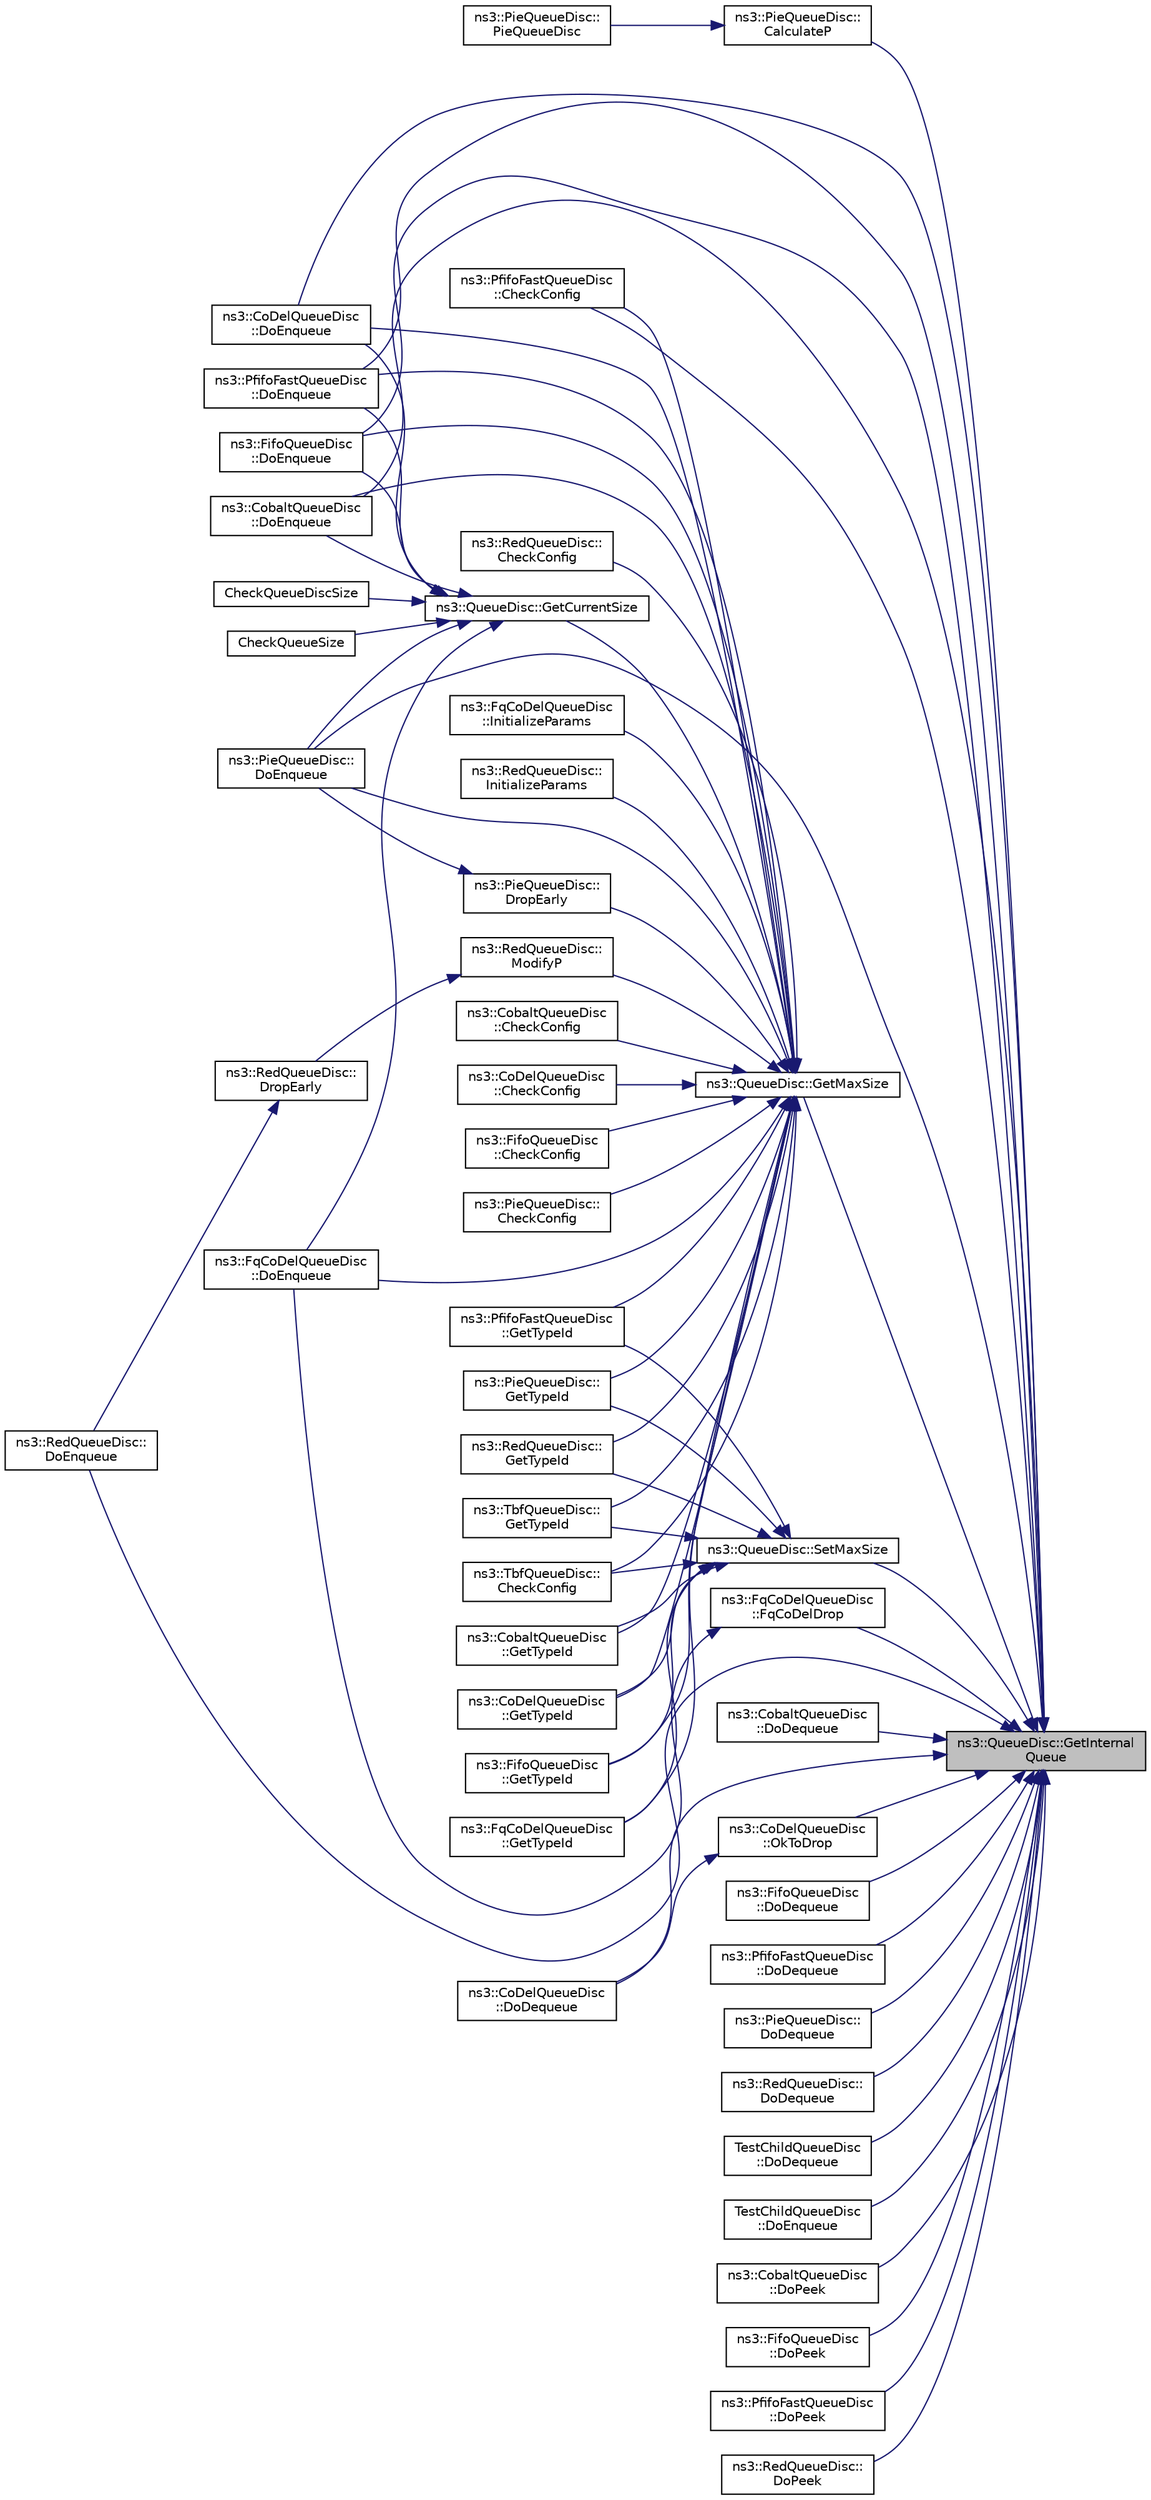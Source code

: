 digraph "ns3::QueueDisc::GetInternalQueue"
{
 // LATEX_PDF_SIZE
  edge [fontname="Helvetica",fontsize="10",labelfontname="Helvetica",labelfontsize="10"];
  node [fontname="Helvetica",fontsize="10",shape=record];
  rankdir="RL";
  Node1 [label="ns3::QueueDisc::GetInternal\lQueue",height=0.2,width=0.4,color="black", fillcolor="grey75", style="filled", fontcolor="black",tooltip="Get the i-th internal queue."];
  Node1 -> Node2 [dir="back",color="midnightblue",fontsize="10",style="solid",fontname="Helvetica"];
  Node2 [label="ns3::PieQueueDisc::\lCalculateP",height=0.2,width=0.4,color="black", fillcolor="white", style="filled",URL="$classns3_1_1_pie_queue_disc.html#a43714379ecc42291464ea1e861ac6633",tooltip="Periodically update the drop probability based on the delay samples: not only the current delay sampl..."];
  Node2 -> Node3 [dir="back",color="midnightblue",fontsize="10",style="solid",fontname="Helvetica"];
  Node3 [label="ns3::PieQueueDisc::\lPieQueueDisc",height=0.2,width=0.4,color="black", fillcolor="white", style="filled",URL="$classns3_1_1_pie_queue_disc.html#ad960f4cf2fd0d2c6e25e05c4cbb12ef8",tooltip="PieQueueDisc Constructor."];
  Node1 -> Node4 [dir="back",color="midnightblue",fontsize="10",style="solid",fontname="Helvetica"];
  Node4 [label="ns3::PfifoFastQueueDisc\l::CheckConfig",height=0.2,width=0.4,color="black", fillcolor="white", style="filled",URL="$classns3_1_1_pfifo_fast_queue_disc.html#a9fa5e68b79b7431cd734f4e8845bdced",tooltip="Check whether the current configuration is correct."];
  Node1 -> Node5 [dir="back",color="midnightblue",fontsize="10",style="solid",fontname="Helvetica"];
  Node5 [label="ns3::CobaltQueueDisc\l::DoDequeue",height=0.2,width=0.4,color="black", fillcolor="white", style="filled",URL="$classns3_1_1_cobalt_queue_disc.html#a1c62d3ba0ac9ff28b4779337ef0c36f7",tooltip="This function actually extracts a packet from the queue disc."];
  Node1 -> Node6 [dir="back",color="midnightblue",fontsize="10",style="solid",fontname="Helvetica"];
  Node6 [label="ns3::CoDelQueueDisc\l::DoDequeue",height=0.2,width=0.4,color="black", fillcolor="white", style="filled",URL="$classns3_1_1_co_del_queue_disc.html#a6128cb8655b87b67f04424c68058e751",tooltip="Remove a packet from queue based on the current state If we are in dropping state,..."];
  Node1 -> Node7 [dir="back",color="midnightblue",fontsize="10",style="solid",fontname="Helvetica"];
  Node7 [label="ns3::FifoQueueDisc\l::DoDequeue",height=0.2,width=0.4,color="black", fillcolor="white", style="filled",URL="$classns3_1_1_fifo_queue_disc.html#a419f0ddfd2874c05f2454660d4772a79",tooltip="This function actually extracts a packet from the queue disc."];
  Node1 -> Node8 [dir="back",color="midnightblue",fontsize="10",style="solid",fontname="Helvetica"];
  Node8 [label="ns3::PfifoFastQueueDisc\l::DoDequeue",height=0.2,width=0.4,color="black", fillcolor="white", style="filled",URL="$classns3_1_1_pfifo_fast_queue_disc.html#aa5fe80fa033b5df94f626d99e99d52f3",tooltip="This function actually extracts a packet from the queue disc."];
  Node1 -> Node9 [dir="back",color="midnightblue",fontsize="10",style="solid",fontname="Helvetica"];
  Node9 [label="ns3::PieQueueDisc::\lDoDequeue",height=0.2,width=0.4,color="black", fillcolor="white", style="filled",URL="$classns3_1_1_pie_queue_disc.html#a7e3501e4e4a58b13d619f983a303e9cf",tooltip="This function actually extracts a packet from the queue disc."];
  Node1 -> Node10 [dir="back",color="midnightblue",fontsize="10",style="solid",fontname="Helvetica"];
  Node10 [label="ns3::RedQueueDisc::\lDoDequeue",height=0.2,width=0.4,color="black", fillcolor="white", style="filled",URL="$classns3_1_1_red_queue_disc.html#a166dbfb99b576f2ff6e1d1871b6afb14",tooltip="This function actually extracts a packet from the queue disc."];
  Node1 -> Node11 [dir="back",color="midnightblue",fontsize="10",style="solid",fontname="Helvetica"];
  Node11 [label="TestChildQueueDisc\l::DoDequeue",height=0.2,width=0.4,color="black", fillcolor="white", style="filled",URL="$class_test_child_queue_disc.html#ae498d799c4ead8dd870d589d0ac04544",tooltip="This function actually extracts a packet from the queue disc."];
  Node1 -> Node12 [dir="back",color="midnightblue",fontsize="10",style="solid",fontname="Helvetica"];
  Node12 [label="ns3::CobaltQueueDisc\l::DoEnqueue",height=0.2,width=0.4,color="black", fillcolor="white", style="filled",URL="$classns3_1_1_cobalt_queue_disc.html#a3df648f96b1bcd613b9171a0950dcf25",tooltip="This function actually enqueues a packet into the queue disc."];
  Node1 -> Node13 [dir="back",color="midnightblue",fontsize="10",style="solid",fontname="Helvetica"];
  Node13 [label="ns3::CoDelQueueDisc\l::DoEnqueue",height=0.2,width=0.4,color="black", fillcolor="white", style="filled",URL="$classns3_1_1_co_del_queue_disc.html#a0c68a40b422edf668a1f225be498ff97",tooltip="Add a packet to the queue."];
  Node1 -> Node14 [dir="back",color="midnightblue",fontsize="10",style="solid",fontname="Helvetica"];
  Node14 [label="ns3::FifoQueueDisc\l::DoEnqueue",height=0.2,width=0.4,color="black", fillcolor="white", style="filled",URL="$classns3_1_1_fifo_queue_disc.html#a5a4e009ce79ad455a39af5783b959d34",tooltip="This function actually enqueues a packet into the queue disc."];
  Node1 -> Node15 [dir="back",color="midnightblue",fontsize="10",style="solid",fontname="Helvetica"];
  Node15 [label="ns3::PfifoFastQueueDisc\l::DoEnqueue",height=0.2,width=0.4,color="black", fillcolor="white", style="filled",URL="$classns3_1_1_pfifo_fast_queue_disc.html#aac7fa518f6f59bf89a7a5fa5b9579d8b",tooltip="This function actually enqueues a packet into the queue disc."];
  Node1 -> Node16 [dir="back",color="midnightblue",fontsize="10",style="solid",fontname="Helvetica"];
  Node16 [label="ns3::PieQueueDisc::\lDoEnqueue",height=0.2,width=0.4,color="black", fillcolor="white", style="filled",URL="$classns3_1_1_pie_queue_disc.html#a583c0ac9ca43810a32af239e23e31614",tooltip="This function actually enqueues a packet into the queue disc."];
  Node1 -> Node17 [dir="back",color="midnightblue",fontsize="10",style="solid",fontname="Helvetica"];
  Node17 [label="ns3::RedQueueDisc::\lDoEnqueue",height=0.2,width=0.4,color="black", fillcolor="white", style="filled",URL="$classns3_1_1_red_queue_disc.html#ae0be138c29bf158336a7a74a90790c2a",tooltip="This function actually enqueues a packet into the queue disc."];
  Node1 -> Node18 [dir="back",color="midnightblue",fontsize="10",style="solid",fontname="Helvetica"];
  Node18 [label="TestChildQueueDisc\l::DoEnqueue",height=0.2,width=0.4,color="black", fillcolor="white", style="filled",URL="$class_test_child_queue_disc.html#a7e83a8bc9964192cbeafdebb24589b61",tooltip="This function actually enqueues a packet into the queue disc."];
  Node1 -> Node19 [dir="back",color="midnightblue",fontsize="10",style="solid",fontname="Helvetica"];
  Node19 [label="ns3::CobaltQueueDisc\l::DoPeek",height=0.2,width=0.4,color="black", fillcolor="white", style="filled",URL="$classns3_1_1_cobalt_queue_disc.html#a3683f08983c19e181afe6f63ddefb59d",tooltip="Return a copy of the next packet the queue disc will extract."];
  Node1 -> Node20 [dir="back",color="midnightblue",fontsize="10",style="solid",fontname="Helvetica"];
  Node20 [label="ns3::FifoQueueDisc\l::DoPeek",height=0.2,width=0.4,color="black", fillcolor="white", style="filled",URL="$classns3_1_1_fifo_queue_disc.html#afe9f260106666902b3a215213792a018",tooltip="Return a copy of the next packet the queue disc will extract."];
  Node1 -> Node21 [dir="back",color="midnightblue",fontsize="10",style="solid",fontname="Helvetica"];
  Node21 [label="ns3::PfifoFastQueueDisc\l::DoPeek",height=0.2,width=0.4,color="black", fillcolor="white", style="filled",URL="$classns3_1_1_pfifo_fast_queue_disc.html#a09b94db17594811f6b76ef17138fcc01",tooltip="Return a copy of the next packet the queue disc will extract."];
  Node1 -> Node22 [dir="back",color="midnightblue",fontsize="10",style="solid",fontname="Helvetica"];
  Node22 [label="ns3::RedQueueDisc::\lDoPeek",height=0.2,width=0.4,color="black", fillcolor="white", style="filled",URL="$classns3_1_1_red_queue_disc.html#a64eac3e895fe31d8a4f505ef01fda33b",tooltip="Return a copy of the next packet the queue disc will extract."];
  Node1 -> Node23 [dir="back",color="midnightblue",fontsize="10",style="solid",fontname="Helvetica"];
  Node23 [label="ns3::FqCoDelQueueDisc\l::FqCoDelDrop",height=0.2,width=0.4,color="black", fillcolor="white", style="filled",URL="$classns3_1_1_fq_co_del_queue_disc.html#a81c4f704aadd923d9ca96c5224d10f6d",tooltip="Drop a packet from the head of the queue with the largest current byte count."];
  Node23 -> Node24 [dir="back",color="midnightblue",fontsize="10",style="solid",fontname="Helvetica"];
  Node24 [label="ns3::FqCoDelQueueDisc\l::DoEnqueue",height=0.2,width=0.4,color="black", fillcolor="white", style="filled",URL="$classns3_1_1_fq_co_del_queue_disc.html#a9763ff304b86d8c3d2f951d20e102d0a",tooltip="This function actually enqueues a packet into the queue disc."];
  Node1 -> Node25 [dir="back",color="midnightblue",fontsize="10",style="solid",fontname="Helvetica"];
  Node25 [label="ns3::QueueDisc::GetMaxSize",height=0.2,width=0.4,color="black", fillcolor="white", style="filled",URL="$classns3_1_1_queue_disc.html#a30acf59202fdbdc24b320d3500dc70d3",tooltip="Get the maximum size of the queue disc."];
  Node25 -> Node26 [dir="back",color="midnightblue",fontsize="10",style="solid",fontname="Helvetica"];
  Node26 [label="ns3::CobaltQueueDisc\l::CheckConfig",height=0.2,width=0.4,color="black", fillcolor="white", style="filled",URL="$classns3_1_1_cobalt_queue_disc.html#a4f14b327720ce9a957db503d9f068257",tooltip="Check whether the current configuration is correct."];
  Node25 -> Node27 [dir="back",color="midnightblue",fontsize="10",style="solid",fontname="Helvetica"];
  Node27 [label="ns3::CoDelQueueDisc\l::CheckConfig",height=0.2,width=0.4,color="black", fillcolor="white", style="filled",URL="$classns3_1_1_co_del_queue_disc.html#a580a58842272e8110ebae6f1503f6327",tooltip="Check whether the current configuration is correct."];
  Node25 -> Node28 [dir="back",color="midnightblue",fontsize="10",style="solid",fontname="Helvetica"];
  Node28 [label="ns3::FifoQueueDisc\l::CheckConfig",height=0.2,width=0.4,color="black", fillcolor="white", style="filled",URL="$classns3_1_1_fifo_queue_disc.html#a36d68c243a0e0ed6096b288fdb9b9f18",tooltip="Check whether the current configuration is correct."];
  Node25 -> Node4 [dir="back",color="midnightblue",fontsize="10",style="solid",fontname="Helvetica"];
  Node25 -> Node29 [dir="back",color="midnightblue",fontsize="10",style="solid",fontname="Helvetica"];
  Node29 [label="ns3::PieQueueDisc::\lCheckConfig",height=0.2,width=0.4,color="black", fillcolor="white", style="filled",URL="$classns3_1_1_pie_queue_disc.html#af6eda43da222e1013754c8ed50ebeda4",tooltip="Check whether the current configuration is correct."];
  Node25 -> Node30 [dir="back",color="midnightblue",fontsize="10",style="solid",fontname="Helvetica"];
  Node30 [label="ns3::RedQueueDisc::\lCheckConfig",height=0.2,width=0.4,color="black", fillcolor="white", style="filled",URL="$classns3_1_1_red_queue_disc.html#a86e75c3ab20213f1451bdc7270d18114",tooltip="Check whether the current configuration is correct."];
  Node25 -> Node31 [dir="back",color="midnightblue",fontsize="10",style="solid",fontname="Helvetica"];
  Node31 [label="ns3::TbfQueueDisc::\lCheckConfig",height=0.2,width=0.4,color="black", fillcolor="white", style="filled",URL="$classns3_1_1_tbf_queue_disc.html#a1aca751ec280d81d8b0d7d2e9e75fde6",tooltip="Check whether the current configuration is correct."];
  Node25 -> Node12 [dir="back",color="midnightblue",fontsize="10",style="solid",fontname="Helvetica"];
  Node25 -> Node13 [dir="back",color="midnightblue",fontsize="10",style="solid",fontname="Helvetica"];
  Node25 -> Node14 [dir="back",color="midnightblue",fontsize="10",style="solid",fontname="Helvetica"];
  Node25 -> Node24 [dir="back",color="midnightblue",fontsize="10",style="solid",fontname="Helvetica"];
  Node25 -> Node15 [dir="back",color="midnightblue",fontsize="10",style="solid",fontname="Helvetica"];
  Node25 -> Node16 [dir="back",color="midnightblue",fontsize="10",style="solid",fontname="Helvetica"];
  Node25 -> Node32 [dir="back",color="midnightblue",fontsize="10",style="solid",fontname="Helvetica"];
  Node32 [label="ns3::PieQueueDisc::\lDropEarly",height=0.2,width=0.4,color="black", fillcolor="white", style="filled",URL="$classns3_1_1_pie_queue_disc.html#a73c30e9ac6e37ba9dd2a362f0b45e6e3",tooltip="Check if a packet needs to be dropped due to probability drop."];
  Node32 -> Node16 [dir="back",color="midnightblue",fontsize="10",style="solid",fontname="Helvetica"];
  Node25 -> Node33 [dir="back",color="midnightblue",fontsize="10",style="solid",fontname="Helvetica"];
  Node33 [label="ns3::QueueDisc::GetCurrentSize",height=0.2,width=0.4,color="black", fillcolor="white", style="filled",URL="$classns3_1_1_queue_disc.html#a0b121e62752208f83a5cb2b5124b5822",tooltip="Get the current size of the queue disc in bytes, if operating in bytes mode, or packets,..."];
  Node33 -> Node34 [dir="back",color="midnightblue",fontsize="10",style="solid",fontname="Helvetica"];
  Node34 [label="CheckQueueDiscSize",height=0.2,width=0.4,color="black", fillcolor="white", style="filled",URL="$adaptive-red-tests_8cc.html#a64451d920062e967d2c0fa8b6ae85911",tooltip=" "];
  Node33 -> Node35 [dir="back",color="midnightblue",fontsize="10",style="solid",fontname="Helvetica"];
  Node35 [label="CheckQueueSize",height=0.2,width=0.4,color="black", fillcolor="white", style="filled",URL="$examples_2tcp_2tcp-linux-reno_8cc.html#a985cd669fb2da97dadbfe6b12930df10",tooltip=" "];
  Node33 -> Node12 [dir="back",color="midnightblue",fontsize="10",style="solid",fontname="Helvetica"];
  Node33 -> Node13 [dir="back",color="midnightblue",fontsize="10",style="solid",fontname="Helvetica"];
  Node33 -> Node14 [dir="back",color="midnightblue",fontsize="10",style="solid",fontname="Helvetica"];
  Node33 -> Node24 [dir="back",color="midnightblue",fontsize="10",style="solid",fontname="Helvetica"];
  Node33 -> Node15 [dir="back",color="midnightblue",fontsize="10",style="solid",fontname="Helvetica"];
  Node33 -> Node16 [dir="back",color="midnightblue",fontsize="10",style="solid",fontname="Helvetica"];
  Node25 -> Node36 [dir="back",color="midnightblue",fontsize="10",style="solid",fontname="Helvetica"];
  Node36 [label="ns3::CobaltQueueDisc\l::GetTypeId",height=0.2,width=0.4,color="black", fillcolor="white", style="filled",URL="$classns3_1_1_cobalt_queue_disc.html#afd615ecd755e3d94fff26423838d700a",tooltip="Get the type ID."];
  Node25 -> Node37 [dir="back",color="midnightblue",fontsize="10",style="solid",fontname="Helvetica"];
  Node37 [label="ns3::CoDelQueueDisc\l::GetTypeId",height=0.2,width=0.4,color="black", fillcolor="white", style="filled",URL="$classns3_1_1_co_del_queue_disc.html#ae0ee4bf739d0a32330de43741a362f59",tooltip="Get the type ID."];
  Node25 -> Node38 [dir="back",color="midnightblue",fontsize="10",style="solid",fontname="Helvetica"];
  Node38 [label="ns3::FifoQueueDisc\l::GetTypeId",height=0.2,width=0.4,color="black", fillcolor="white", style="filled",URL="$classns3_1_1_fifo_queue_disc.html#adaa131c7f77c32adcc8344e178d7700b",tooltip="Get the type ID."];
  Node25 -> Node39 [dir="back",color="midnightblue",fontsize="10",style="solid",fontname="Helvetica"];
  Node39 [label="ns3::FqCoDelQueueDisc\l::GetTypeId",height=0.2,width=0.4,color="black", fillcolor="white", style="filled",URL="$classns3_1_1_fq_co_del_queue_disc.html#ac1928d4a228c995d1c24f413fde82bd2",tooltip="Get the type ID."];
  Node25 -> Node40 [dir="back",color="midnightblue",fontsize="10",style="solid",fontname="Helvetica"];
  Node40 [label="ns3::PfifoFastQueueDisc\l::GetTypeId",height=0.2,width=0.4,color="black", fillcolor="white", style="filled",URL="$classns3_1_1_pfifo_fast_queue_disc.html#a2c8d164b89f5934e2b0bbf261aba5bc9",tooltip="Get the type ID."];
  Node25 -> Node41 [dir="back",color="midnightblue",fontsize="10",style="solid",fontname="Helvetica"];
  Node41 [label="ns3::PieQueueDisc::\lGetTypeId",height=0.2,width=0.4,color="black", fillcolor="white", style="filled",URL="$classns3_1_1_pie_queue_disc.html#a77db6d3c88c9d7b3037d1c3bae6fb80f",tooltip="Get the type ID."];
  Node25 -> Node42 [dir="back",color="midnightblue",fontsize="10",style="solid",fontname="Helvetica"];
  Node42 [label="ns3::RedQueueDisc::\lGetTypeId",height=0.2,width=0.4,color="black", fillcolor="white", style="filled",URL="$classns3_1_1_red_queue_disc.html#a21c255fe1a7f38a3250af49ef1dac963",tooltip="Get the type ID."];
  Node25 -> Node43 [dir="back",color="midnightblue",fontsize="10",style="solid",fontname="Helvetica"];
  Node43 [label="ns3::TbfQueueDisc::\lGetTypeId",height=0.2,width=0.4,color="black", fillcolor="white", style="filled",URL="$classns3_1_1_tbf_queue_disc.html#aa092b8643330c046b3a4f481f9c286b4",tooltip="Get the type ID."];
  Node25 -> Node44 [dir="back",color="midnightblue",fontsize="10",style="solid",fontname="Helvetica"];
  Node44 [label="ns3::FqCoDelQueueDisc\l::InitializeParams",height=0.2,width=0.4,color="black", fillcolor="white", style="filled",URL="$classns3_1_1_fq_co_del_queue_disc.html#ae4463340ee6d6a4c6d9a267ea9e3aa35",tooltip="Initialize parameters (if any) before the first packet is enqueued."];
  Node25 -> Node45 [dir="back",color="midnightblue",fontsize="10",style="solid",fontname="Helvetica"];
  Node45 [label="ns3::RedQueueDisc::\lInitializeParams",height=0.2,width=0.4,color="black", fillcolor="white", style="filled",URL="$classns3_1_1_red_queue_disc.html#adac83b0cbf66f22a6176304b3907995e",tooltip="Initialize the queue parameters."];
  Node25 -> Node46 [dir="back",color="midnightblue",fontsize="10",style="solid",fontname="Helvetica"];
  Node46 [label="ns3::RedQueueDisc::\lModifyP",height=0.2,width=0.4,color="black", fillcolor="white", style="filled",URL="$classns3_1_1_red_queue_disc.html#a13c713ce7e0d321a4a6f5686d600709a",tooltip="Returns a probability using these function parameters for the DropEarly function."];
  Node46 -> Node47 [dir="back",color="midnightblue",fontsize="10",style="solid",fontname="Helvetica"];
  Node47 [label="ns3::RedQueueDisc::\lDropEarly",height=0.2,width=0.4,color="black", fillcolor="white", style="filled",URL="$classns3_1_1_red_queue_disc.html#a8cf68bf93f0ad885f92e32c8269d33d3",tooltip="Check if a packet needs to be dropped due to probability mark."];
  Node47 -> Node17 [dir="back",color="midnightblue",fontsize="10",style="solid",fontname="Helvetica"];
  Node1 -> Node48 [dir="back",color="midnightblue",fontsize="10",style="solid",fontname="Helvetica"];
  Node48 [label="ns3::CoDelQueueDisc\l::OkToDrop",height=0.2,width=0.4,color="black", fillcolor="white", style="filled",URL="$classns3_1_1_co_del_queue_disc.html#a9b3e4ad53210fe2b1098fc799e139ff0",tooltip="Determine whether a packet is OK to be dropped."];
  Node48 -> Node6 [dir="back",color="midnightblue",fontsize="10",style="solid",fontname="Helvetica"];
  Node1 -> Node49 [dir="back",color="midnightblue",fontsize="10",style="solid",fontname="Helvetica"];
  Node49 [label="ns3::QueueDisc::SetMaxSize",height=0.2,width=0.4,color="black", fillcolor="white", style="filled",URL="$classns3_1_1_queue_disc.html#abd75ea268b69372beefaade33194038c",tooltip="Set the maximum size of the queue disc."];
  Node49 -> Node31 [dir="back",color="midnightblue",fontsize="10",style="solid",fontname="Helvetica"];
  Node49 -> Node36 [dir="back",color="midnightblue",fontsize="10",style="solid",fontname="Helvetica"];
  Node49 -> Node37 [dir="back",color="midnightblue",fontsize="10",style="solid",fontname="Helvetica"];
  Node49 -> Node38 [dir="back",color="midnightblue",fontsize="10",style="solid",fontname="Helvetica"];
  Node49 -> Node39 [dir="back",color="midnightblue",fontsize="10",style="solid",fontname="Helvetica"];
  Node49 -> Node40 [dir="back",color="midnightblue",fontsize="10",style="solid",fontname="Helvetica"];
  Node49 -> Node41 [dir="back",color="midnightblue",fontsize="10",style="solid",fontname="Helvetica"];
  Node49 -> Node42 [dir="back",color="midnightblue",fontsize="10",style="solid",fontname="Helvetica"];
  Node49 -> Node43 [dir="back",color="midnightblue",fontsize="10",style="solid",fontname="Helvetica"];
}
